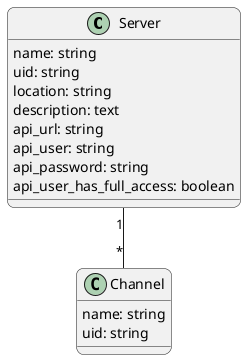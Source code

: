 @startuml
top to bottom direction
skinparam defaultTextAlignment center
skinparam roundCorner 15

class Server  {
  name: string
  uid: string
  location: string
  description: text
  api_url: string
  api_user: string
  api_password: string
  api_user_has_full_access: boolean
}

class Channel {
  name: string
  uid: string
}

Server "1" -- "*" Channel
@enduml
